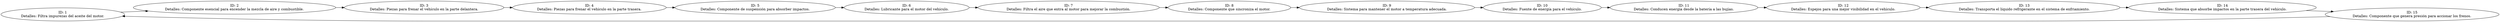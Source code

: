 digraph G {  rankdir=LR
    "1" [label="ID: 1\nDetalles: Filtra impurezas del aceite del motor."];
    "2" [label="ID: 2\nDetalles: Componente esencial para encender la mezcla de aire y combustible."];
    "3" [label="ID: 3\nDetalles: Piezas para frenar el vehículo en la parte delantera."];
    "4" [label="ID: 4\nDetalles: Piezas para frenar el vehículo en la parte trasera."];
    "5" [label="ID: 5\nDetalles: Componente de suspensión para absorber impactos."];
    "6" [label="ID: 6\nDetalles: Lubricante para el motor del vehículo."];
    "7" [label="ID: 7\nDetalles: Filtra el aire que entra al motor para mejorar la combustión."];
    "8" [label="ID: 8\nDetalles: Componente que sincroniza el motor."];
    "9" [label="ID: 9\nDetalles: Sistema para mantener el motor a temperatura adecuada."];
    "10" [label="ID: 10\nDetalles: Fuente de energía para el vehículo."];
    "11" [label="ID: 11\nDetalles: Conducen energía desde la batería a las bujías."];
    "12" [label="ID: 12\nDetalles: Espejos para una mejor visibilidad en el vehículo."];
    "13" [label="ID: 13\nDetalles: Transporta el líquido refrigerante en el sistema de enfriamiento."];
    "14" [label="ID: 14\nDetalles: Sistema que absorbe impactos en la parte trasera del vehículo."];
    "15" [label="ID: 15\nDetalles: Componente que genera presión para accionar los frenos."];
"1" -> "2";
"2" -> "3";
"3" -> "4";
"4" -> "5";
"5" -> "6";
"6" -> "7";
"7" -> "8";
"8" -> "9";
"9" -> "10";
"10" -> "11";
"11" -> "12";
"12" -> "13";
"13" -> "14";
"14" -> "15";
"15" -> "1";
}
